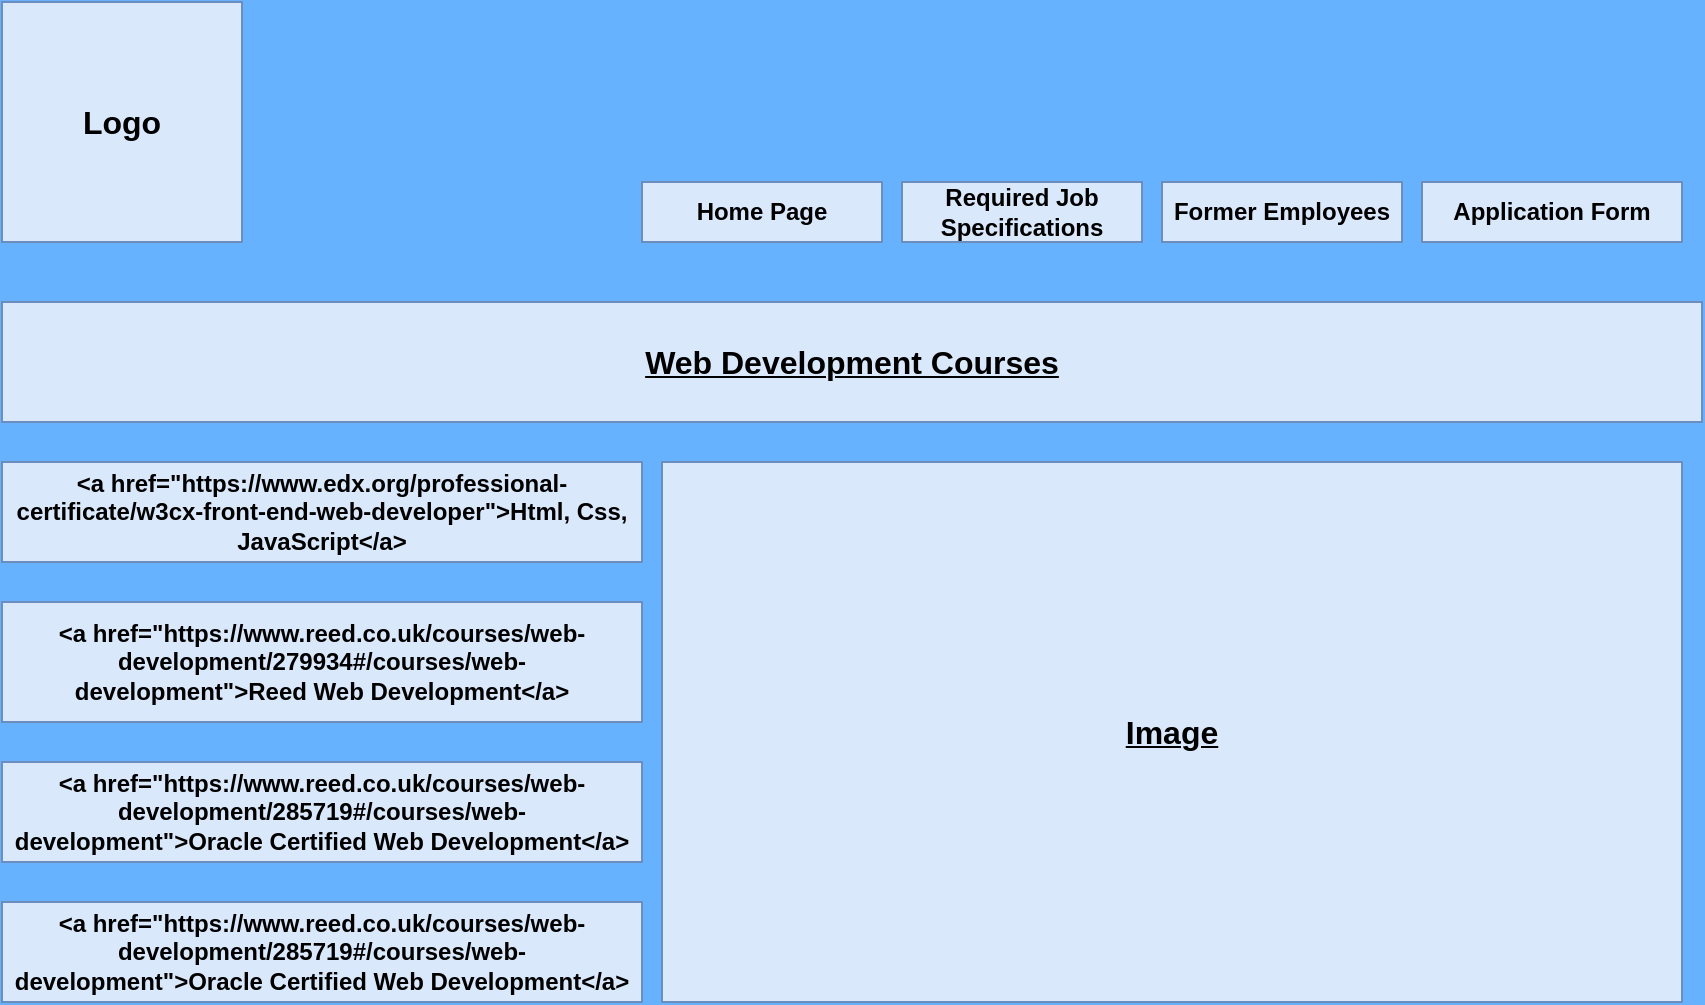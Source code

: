 <mxfile version="13.10.2" type="device"><diagram id="wa09xOeHS93lxjHmDX3r" name="Page-1"><mxGraphModel dx="1422" dy="794" grid="1" gridSize="10" guides="1" tooltips="1" connect="1" arrows="1" fold="1" page="1" pageScale="1" pageWidth="850" pageHeight="1100" background="#66B2FF" math="0" shadow="0"><root><mxCell id="0"/><mxCell id="1" parent="0"/><mxCell id="DtDz8b01bXexvqHIVb6g-1" value="Logo" style="rounded=0;whiteSpace=wrap;html=1;fillColor=#dae8fc;strokeColor=#6c8ebf;fontStyle=1;fontSize=16;" parent="1" vertex="1"><mxGeometry width="120" height="120" as="geometry"/></mxCell><mxCell id="DtDz8b01bXexvqHIVb6g-2" value="Home Page" style="rounded=0;whiteSpace=wrap;html=1;fontSize=12;fontStyle=1;fillColor=#dae8fc;strokeColor=#6c8ebf;" parent="1" vertex="1"><mxGeometry x="320" y="90" width="120" height="30" as="geometry"/></mxCell><mxCell id="DtDz8b01bXexvqHIVb6g-3" value="Required Job Specifications" style="rounded=0;whiteSpace=wrap;html=1;fillColor=#dae8fc;strokeColor=#6c8ebf;fontStyle=1" parent="1" vertex="1"><mxGeometry x="450" y="90" width="120" height="30" as="geometry"/></mxCell><mxCell id="DtDz8b01bXexvqHIVb6g-4" value="Former Employees" style="rounded=0;whiteSpace=wrap;html=1;fillColor=#dae8fc;strokeColor=#6c8ebf;fontStyle=1" parent="1" vertex="1"><mxGeometry x="580" y="90" width="120" height="30" as="geometry"/></mxCell><mxCell id="DtDz8b01bXexvqHIVb6g-5" value="Application Form" style="rounded=0;whiteSpace=wrap;html=1;fillColor=#dae8fc;strokeColor=#6c8ebf;fontStyle=1" parent="1" vertex="1"><mxGeometry x="710" y="90" width="130" height="30" as="geometry"/></mxCell><mxCell id="DtDz8b01bXexvqHIVb6g-6" value="&lt;span style=&quot;font-size: 16px&quot;&gt;&lt;b&gt;Web Development Courses&lt;/b&gt;&lt;/span&gt;" style="rounded=0;whiteSpace=wrap;html=1;fillColor=#dae8fc;strokeColor=#6c8ebf;fontStyle=4" parent="1" vertex="1"><mxGeometry y="150" width="850" height="60" as="geometry"/></mxCell><mxCell id="DtDz8b01bXexvqHIVb6g-8" value="&amp;lt;a href=&quot;https://www.edx.org/professional-certificate/w3cx-front-end-web-developer&quot;&amp;gt;Html, Css, JavaScript&amp;lt;/a&amp;gt;" style="rounded=0;whiteSpace=wrap;html=1;fontSize=12;fontStyle=1;fillColor=#dae8fc;strokeColor=#6c8ebf;" parent="1" vertex="1"><mxGeometry y="230" width="320" height="50" as="geometry"/></mxCell><mxCell id="DtDz8b01bXexvqHIVb6g-9" value="&amp;lt;a href=&quot;https://www.reed.co.uk/courses/web-development/279934#/courses/web-development&quot;&amp;gt;Reed Web Development&amp;lt;/a&amp;gt;" style="rounded=0;whiteSpace=wrap;html=1;fontSize=12;fontStyle=1;fillColor=#dae8fc;strokeColor=#6c8ebf;" parent="1" vertex="1"><mxGeometry y="300" width="320" height="60" as="geometry"/></mxCell><mxCell id="DtDz8b01bXexvqHIVb6g-10" value="&amp;lt;a href=&quot;https://www.reed.co.uk/courses/web-development/285719#/courses/web-development&quot;&amp;gt;Oracle Certified Web Development&amp;lt;/a&amp;gt;" style="rounded=0;whiteSpace=wrap;html=1;fontSize=12;fontStyle=1;fillColor=#dae8fc;strokeColor=#6c8ebf;" parent="1" vertex="1"><mxGeometry y="380" width="320" height="50" as="geometry"/></mxCell><mxCell id="DtDz8b01bXexvqHIVb6g-11" value="&lt;b&gt;&lt;font style=&quot;font-size: 16px&quot;&gt;Image&lt;/font&gt;&lt;/b&gt;" style="rounded=0;whiteSpace=wrap;html=1;fillColor=#dae8fc;strokeColor=#6c8ebf;fontStyle=4" parent="1" vertex="1"><mxGeometry x="330" y="230" width="510" height="270" as="geometry"/></mxCell><mxCell id="QHUl-m3S-iTnY6XK7JBO-1" value="&amp;lt;a href=&quot;https://www.reed.co.uk/courses/web-development/285719#/courses/web-development&quot;&amp;gt;Oracle Certified Web Development&amp;lt;/a&amp;gt;" style="rounded=0;whiteSpace=wrap;html=1;fontSize=12;fontStyle=1;fillColor=#dae8fc;strokeColor=#6c8ebf;" vertex="1" parent="1"><mxGeometry y="450" width="320" height="50" as="geometry"/></mxCell></root></mxGraphModel></diagram></mxfile>